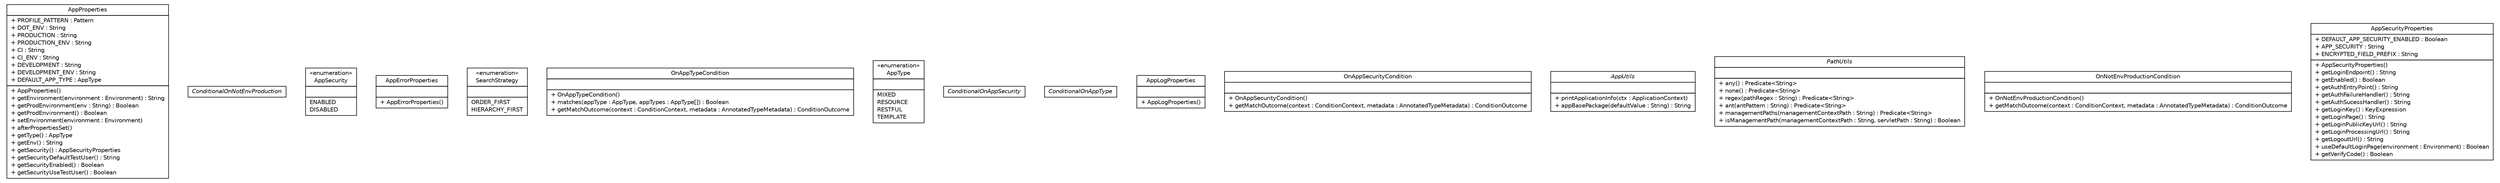 #!/usr/local/bin/dot
#
# Class diagram 
# Generated by UMLGraph version R5_6-24-gf6e263 (http://www.umlgraph.org/)
#

digraph G {
	edge [fontname="Helvetica",fontsize=10,labelfontname="Helvetica",labelfontsize=10];
	node [fontname="Helvetica",fontsize=10,shape=plaintext];
	nodesep=0.25;
	ranksep=0.5;
	// cn.home1.oss.boot.autoconfigure.AppProperties
	c289 [label=<<table title="cn.home1.oss.boot.autoconfigure.AppProperties" border="0" cellborder="1" cellspacing="0" cellpadding="2" port="p" href="./AppProperties.html">
		<tr><td><table border="0" cellspacing="0" cellpadding="1">
<tr><td align="center" balign="center"> AppProperties </td></tr>
		</table></td></tr>
		<tr><td><table border="0" cellspacing="0" cellpadding="1">
<tr><td align="left" balign="left"> + PROFILE_PATTERN : Pattern </td></tr>
<tr><td align="left" balign="left"> + DOT_ENV : String </td></tr>
<tr><td align="left" balign="left"> + PRODUCTION : String </td></tr>
<tr><td align="left" balign="left"> + PRODUCTION_ENV : String </td></tr>
<tr><td align="left" balign="left"> + CI : String </td></tr>
<tr><td align="left" balign="left"> + CI_ENV : String </td></tr>
<tr><td align="left" balign="left"> + DEVELOPMENT : String </td></tr>
<tr><td align="left" balign="left"> + DEVELOPMENT_ENV : String </td></tr>
<tr><td align="left" balign="left"> + DEFAULT_APP_TYPE : AppType </td></tr>
		</table></td></tr>
		<tr><td><table border="0" cellspacing="0" cellpadding="1">
<tr><td align="left" balign="left"> + AppProperties() </td></tr>
<tr><td align="left" balign="left"> + getEnvironment(environment : Environment) : String </td></tr>
<tr><td align="left" balign="left"> + getProdEnvironment(env : String) : Boolean </td></tr>
<tr><td align="left" balign="left"> + getProdEnvironment() : Boolean </td></tr>
<tr><td align="left" balign="left"> + setEnvironment(environment : Environment) </td></tr>
<tr><td align="left" balign="left"> + afterPropertiesSet() </td></tr>
<tr><td align="left" balign="left"> + getType() : AppType </td></tr>
<tr><td align="left" balign="left"> + getEnv() : String </td></tr>
<tr><td align="left" balign="left"> + getSecurity() : AppSecurityProperties </td></tr>
<tr><td align="left" balign="left"> + getSecurityDefaultTestUser() : String </td></tr>
<tr><td align="left" balign="left"> + getSecurityEnabled() : Boolean </td></tr>
<tr><td align="left" balign="left"> + getSecurityUseTestUser() : Boolean </td></tr>
		</table></td></tr>
		</table>>, URL="./AppProperties.html", fontname="Helvetica", fontcolor="black", fontsize=10.0];
	// cn.home1.oss.boot.autoconfigure.ConditionalOnNotEnvProduction
	c290 [label=<<table title="cn.home1.oss.boot.autoconfigure.ConditionalOnNotEnvProduction" border="0" cellborder="1" cellspacing="0" cellpadding="2" port="p" href="./ConditionalOnNotEnvProduction.html">
		<tr><td><table border="0" cellspacing="0" cellpadding="1">
<tr><td align="center" balign="center"><font face="Helvetica-Oblique"> ConditionalOnNotEnvProduction </font></td></tr>
		</table></td></tr>
		</table>>, URL="./ConditionalOnNotEnvProduction.html", fontname="Helvetica", fontcolor="black", fontsize=10.0];
	// cn.home1.oss.boot.autoconfigure.AppSecurity
	c291 [label=<<table title="cn.home1.oss.boot.autoconfigure.AppSecurity" border="0" cellborder="1" cellspacing="0" cellpadding="2" port="p" href="./AppSecurity.html">
		<tr><td><table border="0" cellspacing="0" cellpadding="1">
<tr><td align="center" balign="center"> &#171;enumeration&#187; </td></tr>
<tr><td align="center" balign="center"> AppSecurity </td></tr>
		</table></td></tr>
		<tr><td><table border="0" cellspacing="0" cellpadding="1">
<tr><td align="left" balign="left">  </td></tr>
		</table></td></tr>
		<tr><td><table border="0" cellspacing="0" cellpadding="1">
<tr><td align="left" balign="left"> ENABLED </td></tr>
<tr><td align="left" balign="left"> DISABLED </td></tr>
		</table></td></tr>
		</table>>, URL="./AppSecurity.html", fontname="Helvetica", fontcolor="black", fontsize=10.0];
	// cn.home1.oss.boot.autoconfigure.AppErrorProperties
	c292 [label=<<table title="cn.home1.oss.boot.autoconfigure.AppErrorProperties" border="0" cellborder="1" cellspacing="0" cellpadding="2" port="p" href="./AppErrorProperties.html">
		<tr><td><table border="0" cellspacing="0" cellpadding="1">
<tr><td align="center" balign="center"> AppErrorProperties </td></tr>
		</table></td></tr>
		<tr><td><table border="0" cellspacing="0" cellpadding="1">
<tr><td align="left" balign="left">  </td></tr>
		</table></td></tr>
		<tr><td><table border="0" cellspacing="0" cellpadding="1">
<tr><td align="left" balign="left"> + AppErrorProperties() </td></tr>
		</table></td></tr>
		</table>>, URL="./AppErrorProperties.html", fontname="Helvetica", fontcolor="black", fontsize=10.0];
	// cn.home1.oss.boot.autoconfigure.AppErrorProperties.SearchStrategy
	c293 [label=<<table title="cn.home1.oss.boot.autoconfigure.AppErrorProperties.SearchStrategy" border="0" cellborder="1" cellspacing="0" cellpadding="2" port="p" href="./AppErrorProperties.SearchStrategy.html">
		<tr><td><table border="0" cellspacing="0" cellpadding="1">
<tr><td align="center" balign="center"> &#171;enumeration&#187; </td></tr>
<tr><td align="center" balign="center"> SearchStrategy </td></tr>
		</table></td></tr>
		<tr><td><table border="0" cellspacing="0" cellpadding="1">
<tr><td align="left" balign="left">  </td></tr>
		</table></td></tr>
		<tr><td><table border="0" cellspacing="0" cellpadding="1">
<tr><td align="left" balign="left"> ORDER_FIRST </td></tr>
<tr><td align="left" balign="left"> HIERARCHY_FIRST </td></tr>
		</table></td></tr>
		</table>>, URL="./AppErrorProperties.SearchStrategy.html", fontname="Helvetica", fontcolor="black", fontsize=10.0];
	// cn.home1.oss.boot.autoconfigure.OnAppTypeCondition
	c294 [label=<<table title="cn.home1.oss.boot.autoconfigure.OnAppTypeCondition" border="0" cellborder="1" cellspacing="0" cellpadding="2" port="p" href="./OnAppTypeCondition.html">
		<tr><td><table border="0" cellspacing="0" cellpadding="1">
<tr><td align="center" balign="center"> OnAppTypeCondition </td></tr>
		</table></td></tr>
		<tr><td><table border="0" cellspacing="0" cellpadding="1">
<tr><td align="left" balign="left">  </td></tr>
		</table></td></tr>
		<tr><td><table border="0" cellspacing="0" cellpadding="1">
<tr><td align="left" balign="left"> + OnAppTypeCondition() </td></tr>
<tr><td align="left" balign="left"> + matches(appType : AppType, appTypes : AppType[]) : Boolean </td></tr>
<tr><td align="left" balign="left"> + getMatchOutcome(context : ConditionContext, metadata : AnnotatedTypeMetadata) : ConditionOutcome </td></tr>
		</table></td></tr>
		</table>>, URL="./OnAppTypeCondition.html", fontname="Helvetica", fontcolor="black", fontsize=10.0];
	// cn.home1.oss.boot.autoconfigure.AppType
	c295 [label=<<table title="cn.home1.oss.boot.autoconfigure.AppType" border="0" cellborder="1" cellspacing="0" cellpadding="2" port="p" href="./AppType.html">
		<tr><td><table border="0" cellspacing="0" cellpadding="1">
<tr><td align="center" balign="center"> &#171;enumeration&#187; </td></tr>
<tr><td align="center" balign="center"> AppType </td></tr>
		</table></td></tr>
		<tr><td><table border="0" cellspacing="0" cellpadding="1">
<tr><td align="left" balign="left">  </td></tr>
		</table></td></tr>
		<tr><td><table border="0" cellspacing="0" cellpadding="1">
<tr><td align="left" balign="left"> MIXED </td></tr>
<tr><td align="left" balign="left"> RESOURCE </td></tr>
<tr><td align="left" balign="left"> RESTFUL </td></tr>
<tr><td align="left" balign="left"> TEMPLATE </td></tr>
		</table></td></tr>
		</table>>, URL="./AppType.html", fontname="Helvetica", fontcolor="black", fontsize=10.0];
	// cn.home1.oss.boot.autoconfigure.ConditionalOnAppSecurity
	c296 [label=<<table title="cn.home1.oss.boot.autoconfigure.ConditionalOnAppSecurity" border="0" cellborder="1" cellspacing="0" cellpadding="2" port="p" href="./ConditionalOnAppSecurity.html">
		<tr><td><table border="0" cellspacing="0" cellpadding="1">
<tr><td align="center" balign="center"><font face="Helvetica-Oblique"> ConditionalOnAppSecurity </font></td></tr>
		</table></td></tr>
		</table>>, URL="./ConditionalOnAppSecurity.html", fontname="Helvetica", fontcolor="black", fontsize=10.0];
	// cn.home1.oss.boot.autoconfigure.ConditionalOnAppType
	c297 [label=<<table title="cn.home1.oss.boot.autoconfigure.ConditionalOnAppType" border="0" cellborder="1" cellspacing="0" cellpadding="2" port="p" href="./ConditionalOnAppType.html">
		<tr><td><table border="0" cellspacing="0" cellpadding="1">
<tr><td align="center" balign="center"><font face="Helvetica-Oblique"> ConditionalOnAppType </font></td></tr>
		</table></td></tr>
		</table>>, URL="./ConditionalOnAppType.html", fontname="Helvetica", fontcolor="black", fontsize=10.0];
	// cn.home1.oss.boot.autoconfigure.AppLogProperties
	c298 [label=<<table title="cn.home1.oss.boot.autoconfigure.AppLogProperties" border="0" cellborder="1" cellspacing="0" cellpadding="2" port="p" href="./AppLogProperties.html">
		<tr><td><table border="0" cellspacing="0" cellpadding="1">
<tr><td align="center" balign="center"> AppLogProperties </td></tr>
		</table></td></tr>
		<tr><td><table border="0" cellspacing="0" cellpadding="1">
<tr><td align="left" balign="left">  </td></tr>
		</table></td></tr>
		<tr><td><table border="0" cellspacing="0" cellpadding="1">
<tr><td align="left" balign="left"> + AppLogProperties() </td></tr>
		</table></td></tr>
		</table>>, URL="./AppLogProperties.html", fontname="Helvetica", fontcolor="black", fontsize=10.0];
	// cn.home1.oss.boot.autoconfigure.OnAppSecurityCondition
	c299 [label=<<table title="cn.home1.oss.boot.autoconfigure.OnAppSecurityCondition" border="0" cellborder="1" cellspacing="0" cellpadding="2" port="p" href="./OnAppSecurityCondition.html">
		<tr><td><table border="0" cellspacing="0" cellpadding="1">
<tr><td align="center" balign="center"> OnAppSecurityCondition </td></tr>
		</table></td></tr>
		<tr><td><table border="0" cellspacing="0" cellpadding="1">
<tr><td align="left" balign="left">  </td></tr>
		</table></td></tr>
		<tr><td><table border="0" cellspacing="0" cellpadding="1">
<tr><td align="left" balign="left"> + OnAppSecurityCondition() </td></tr>
<tr><td align="left" balign="left"> + getMatchOutcome(context : ConditionContext, metadata : AnnotatedTypeMetadata) : ConditionOutcome </td></tr>
		</table></td></tr>
		</table>>, URL="./OnAppSecurityCondition.html", fontname="Helvetica", fontcolor="black", fontsize=10.0];
	// cn.home1.oss.boot.autoconfigure.AppUtils
	c300 [label=<<table title="cn.home1.oss.boot.autoconfigure.AppUtils" border="0" cellborder="1" cellspacing="0" cellpadding="2" port="p" href="./AppUtils.html">
		<tr><td><table border="0" cellspacing="0" cellpadding="1">
<tr><td align="center" balign="center"><font face="Helvetica-Oblique"> AppUtils </font></td></tr>
		</table></td></tr>
		<tr><td><table border="0" cellspacing="0" cellpadding="1">
<tr><td align="left" balign="left">  </td></tr>
		</table></td></tr>
		<tr><td><table border="0" cellspacing="0" cellpadding="1">
<tr><td align="left" balign="left"> + printApplicationInfo(ctx : ApplicationContext) </td></tr>
<tr><td align="left" balign="left"> + appBasePackage(defaultValue : String) : String </td></tr>
		</table></td></tr>
		</table>>, URL="./AppUtils.html", fontname="Helvetica", fontcolor="black", fontsize=10.0];
	// cn.home1.oss.boot.autoconfigure.PathUtils
	c301 [label=<<table title="cn.home1.oss.boot.autoconfigure.PathUtils" border="0" cellborder="1" cellspacing="0" cellpadding="2" port="p" href="./PathUtils.html">
		<tr><td><table border="0" cellspacing="0" cellpadding="1">
<tr><td align="center" balign="center"><font face="Helvetica-Oblique"> PathUtils </font></td></tr>
		</table></td></tr>
		<tr><td><table border="0" cellspacing="0" cellpadding="1">
<tr><td align="left" balign="left">  </td></tr>
		</table></td></tr>
		<tr><td><table border="0" cellspacing="0" cellpadding="1">
<tr><td align="left" balign="left"> + any() : Predicate&lt;String&gt; </td></tr>
<tr><td align="left" balign="left"> + none() : Predicate&lt;String&gt; </td></tr>
<tr><td align="left" balign="left"> + regex(pathRegex : String) : Predicate&lt;String&gt; </td></tr>
<tr><td align="left" balign="left"> + ant(antPattern : String) : Predicate&lt;String&gt; </td></tr>
<tr><td align="left" balign="left"> + managementPaths(managementContextPath : String) : Predicate&lt;String&gt; </td></tr>
<tr><td align="left" balign="left"> + isManagementPath(managementContextPath : String, servletPath : String) : Boolean </td></tr>
		</table></td></tr>
		</table>>, URL="./PathUtils.html", fontname="Helvetica", fontcolor="black", fontsize=10.0];
	// cn.home1.oss.boot.autoconfigure.OnNotEnvProductionCondition
	c302 [label=<<table title="cn.home1.oss.boot.autoconfigure.OnNotEnvProductionCondition" border="0" cellborder="1" cellspacing="0" cellpadding="2" port="p" href="./OnNotEnvProductionCondition.html">
		<tr><td><table border="0" cellspacing="0" cellpadding="1">
<tr><td align="center" balign="center"> OnNotEnvProductionCondition </td></tr>
		</table></td></tr>
		<tr><td><table border="0" cellspacing="0" cellpadding="1">
<tr><td align="left" balign="left">  </td></tr>
		</table></td></tr>
		<tr><td><table border="0" cellspacing="0" cellpadding="1">
<tr><td align="left" balign="left"> + OnNotEnvProductionCondition() </td></tr>
<tr><td align="left" balign="left"> + getMatchOutcome(context : ConditionContext, metadata : AnnotatedTypeMetadata) : ConditionOutcome </td></tr>
		</table></td></tr>
		</table>>, URL="./OnNotEnvProductionCondition.html", fontname="Helvetica", fontcolor="black", fontsize=10.0];
	// cn.home1.oss.boot.autoconfigure.AppSecurityProperties
	c303 [label=<<table title="cn.home1.oss.boot.autoconfigure.AppSecurityProperties" border="0" cellborder="1" cellspacing="0" cellpadding="2" port="p" href="./AppSecurityProperties.html">
		<tr><td><table border="0" cellspacing="0" cellpadding="1">
<tr><td align="center" balign="center"> AppSecurityProperties </td></tr>
		</table></td></tr>
		<tr><td><table border="0" cellspacing="0" cellpadding="1">
<tr><td align="left" balign="left"> + DEFAULT_APP_SECURITY_ENABLED : Boolean </td></tr>
<tr><td align="left" balign="left"> + APP_SECURITY : String </td></tr>
<tr><td align="left" balign="left"> + ENCRYPTED_FIELD_PREFIX : String </td></tr>
		</table></td></tr>
		<tr><td><table border="0" cellspacing="0" cellpadding="1">
<tr><td align="left" balign="left"> + AppSecurityProperties() </td></tr>
<tr><td align="left" balign="left"> + getLoginEndpoint() : String </td></tr>
<tr><td align="left" balign="left"> + getEnabled() : Boolean </td></tr>
<tr><td align="left" balign="left"> + getAuthEntryPoint() : String </td></tr>
<tr><td align="left" balign="left"> + getAuthFailureHandler() : String </td></tr>
<tr><td align="left" balign="left"> + getAuthSucessHandler() : String </td></tr>
<tr><td align="left" balign="left"> + getLoginKey() : KeyExpression </td></tr>
<tr><td align="left" balign="left"> + getLoginPage() : String </td></tr>
<tr><td align="left" balign="left"> + getLoginPublicKeyUrl() : String </td></tr>
<tr><td align="left" balign="left"> + getLoginProcessingUrl() : String </td></tr>
<tr><td align="left" balign="left"> + getLogoutUrl() : String </td></tr>
<tr><td align="left" balign="left"> + useDefaultLoginPage(environment : Environment) : Boolean </td></tr>
<tr><td align="left" balign="left"> + getVerifyCode() : Boolean </td></tr>
		</table></td></tr>
		</table>>, URL="./AppSecurityProperties.html", fontname="Helvetica", fontcolor="black", fontsize=10.0];
}

